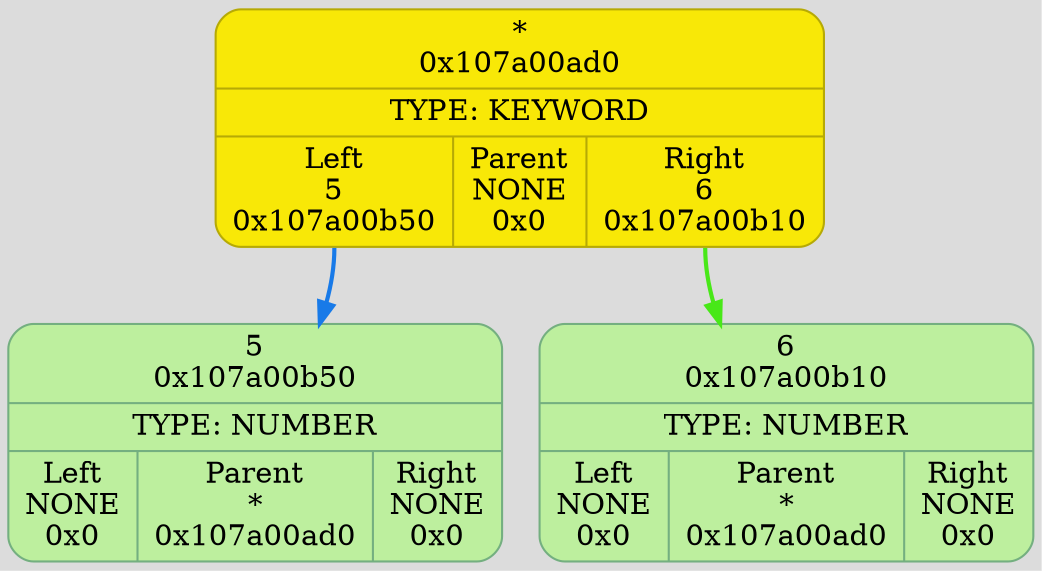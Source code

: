 digraph {
	fontname = "UbuntuMono";
	bgcolor = "#DCDCDC";

	node0x107a00ad0 [ shape = Mrecord; style = filled; fillcolor = "#F8E807"; color = "#B6AA05"; fontcolor = "#000000"; label = " { *\n0x107a00ad0 | TYPE: KEYWORD| { <left> Left\n5\n0x107a00b50 | Parent\nNONE\n0x0 | <right> Right\n6\n0x107a00b10 } } "; ];
	node0x107a00ad0:<left> -> node0x107a00b50 [ style = "bold"; color = "#187AE8"; label = ""; ];
	node0x107a00b50 [ shape = Mrecord; style = filled; fillcolor = "#BDEF9E"; color = "#74AF80"; fontcolor = "#000000"; label = " { 5\n0x107a00b50 | TYPE: NUMBER| { <left> Left\nNONE\n0x0 | Parent\n*\n0x107a00ad0 | <right> Right\nNONE\n0x0 } } "; ];
	node0x107a00b10 [ shape = Mrecord; style = filled; fillcolor = "#BDEF9E"; color = "#74AF80"; fontcolor = "#000000"; label = " { 6\n0x107a00b10 | TYPE: NUMBER| { <left> Left\nNONE\n0x0 | Parent\n*\n0x107a00ad0 | <right> Right\nNONE\n0x0 } } "; ];
	node0x107a00ad0:<right> -> node0x107a00b10 [ style = "bold"; color = "#48E818"; label = ""; ];
}
